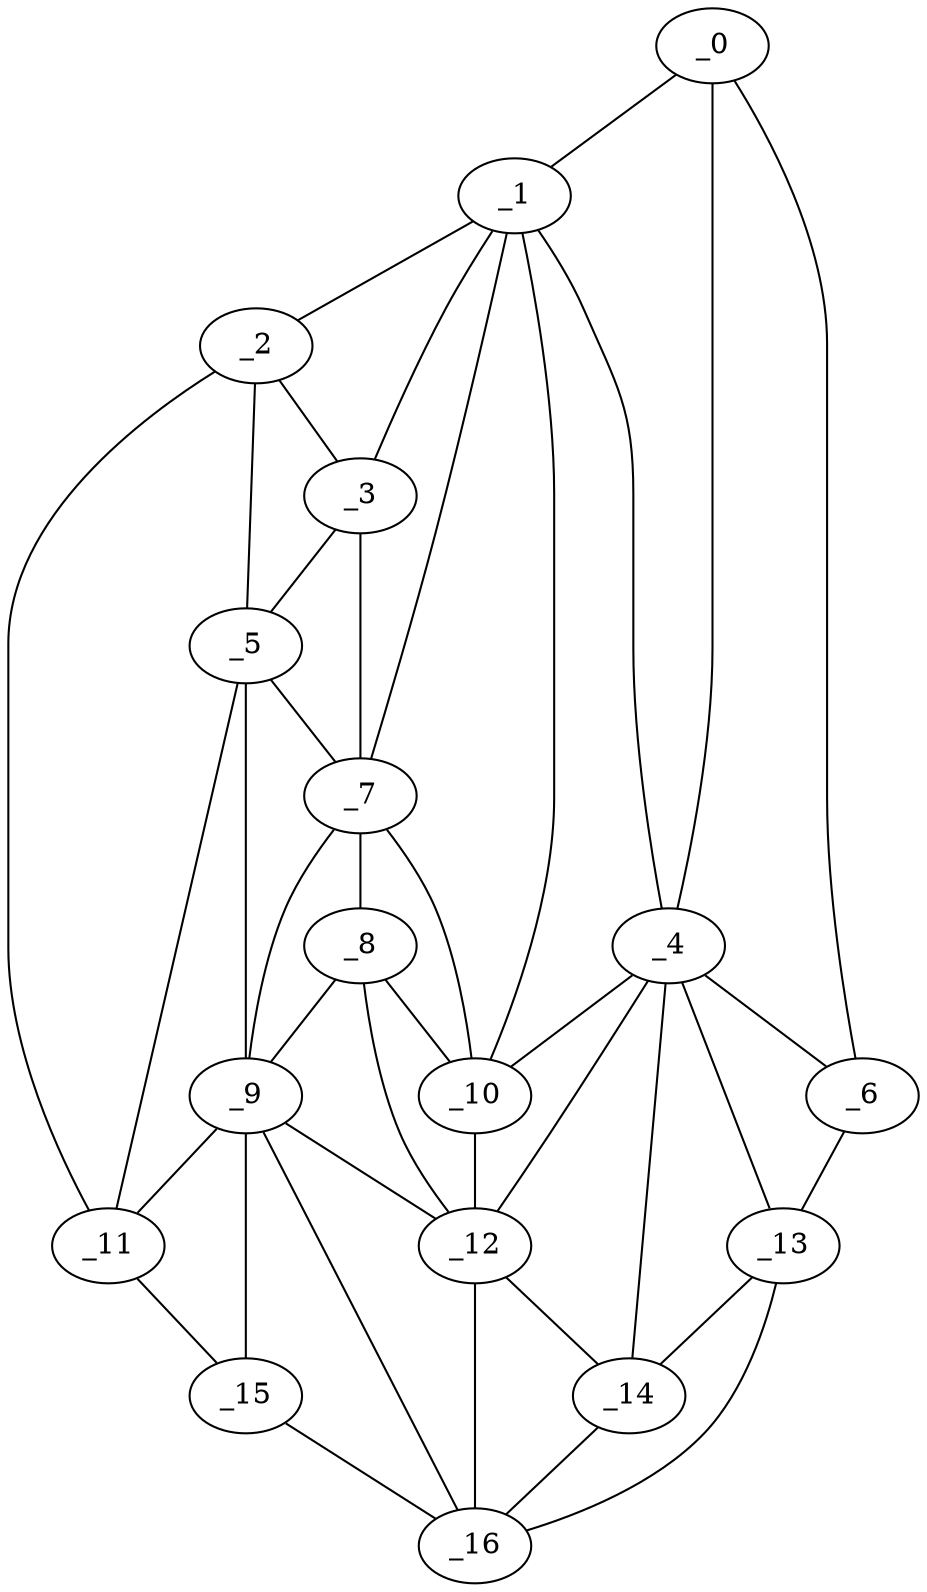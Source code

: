 graph "obj13__60.gxl" {
	_0	 [x=41,
		y=24];
	_1	 [x=41,
		y=30];
	_0 -- _1	 [valence=1];
	_4	 [x=51,
		y=18];
	_0 -- _4	 [valence=1];
	_6	 [x=55,
		y=5];
	_0 -- _6	 [valence=1];
	_2	 [x=42,
		y=63];
	_1 -- _2	 [valence=1];
	_3	 [x=45,
		y=54];
	_1 -- _3	 [valence=2];
	_1 -- _4	 [valence=2];
	_7	 [x=56,
		y=54];
	_1 -- _7	 [valence=2];
	_10	 [x=65,
		y=42];
	_1 -- _10	 [valence=1];
	_2 -- _3	 [valence=2];
	_5	 [x=52,
		y=65];
	_2 -- _5	 [valence=1];
	_11	 [x=65,
		y=116];
	_2 -- _11	 [valence=1];
	_3 -- _5	 [valence=1];
	_3 -- _7	 [valence=1];
	_4 -- _6	 [valence=1];
	_4 -- _10	 [valence=1];
	_12	 [x=73,
		y=38];
	_4 -- _12	 [valence=2];
	_13	 [x=77,
		y=5];
	_4 -- _13	 [valence=2];
	_14	 [x=79,
		y=25];
	_4 -- _14	 [valence=2];
	_5 -- _7	 [valence=2];
	_9	 [x=62,
		y=64];
	_5 -- _9	 [valence=1];
	_5 -- _11	 [valence=2];
	_6 -- _13	 [valence=1];
	_8	 [x=62,
		y=54];
	_7 -- _8	 [valence=2];
	_7 -- _9	 [valence=1];
	_7 -- _10	 [valence=2];
	_8 -- _9	 [valence=1];
	_8 -- _10	 [valence=1];
	_8 -- _12	 [valence=2];
	_9 -- _11	 [valence=2];
	_9 -- _12	 [valence=2];
	_15	 [x=89,
		y=122];
	_9 -- _15	 [valence=1];
	_16	 [x=90,
		y=34];
	_9 -- _16	 [valence=1];
	_10 -- _12	 [valence=2];
	_11 -- _15	 [valence=1];
	_12 -- _14	 [valence=2];
	_12 -- _16	 [valence=2];
	_13 -- _14	 [valence=2];
	_13 -- _16	 [valence=1];
	_14 -- _16	 [valence=2];
	_15 -- _16	 [valence=1];
}
